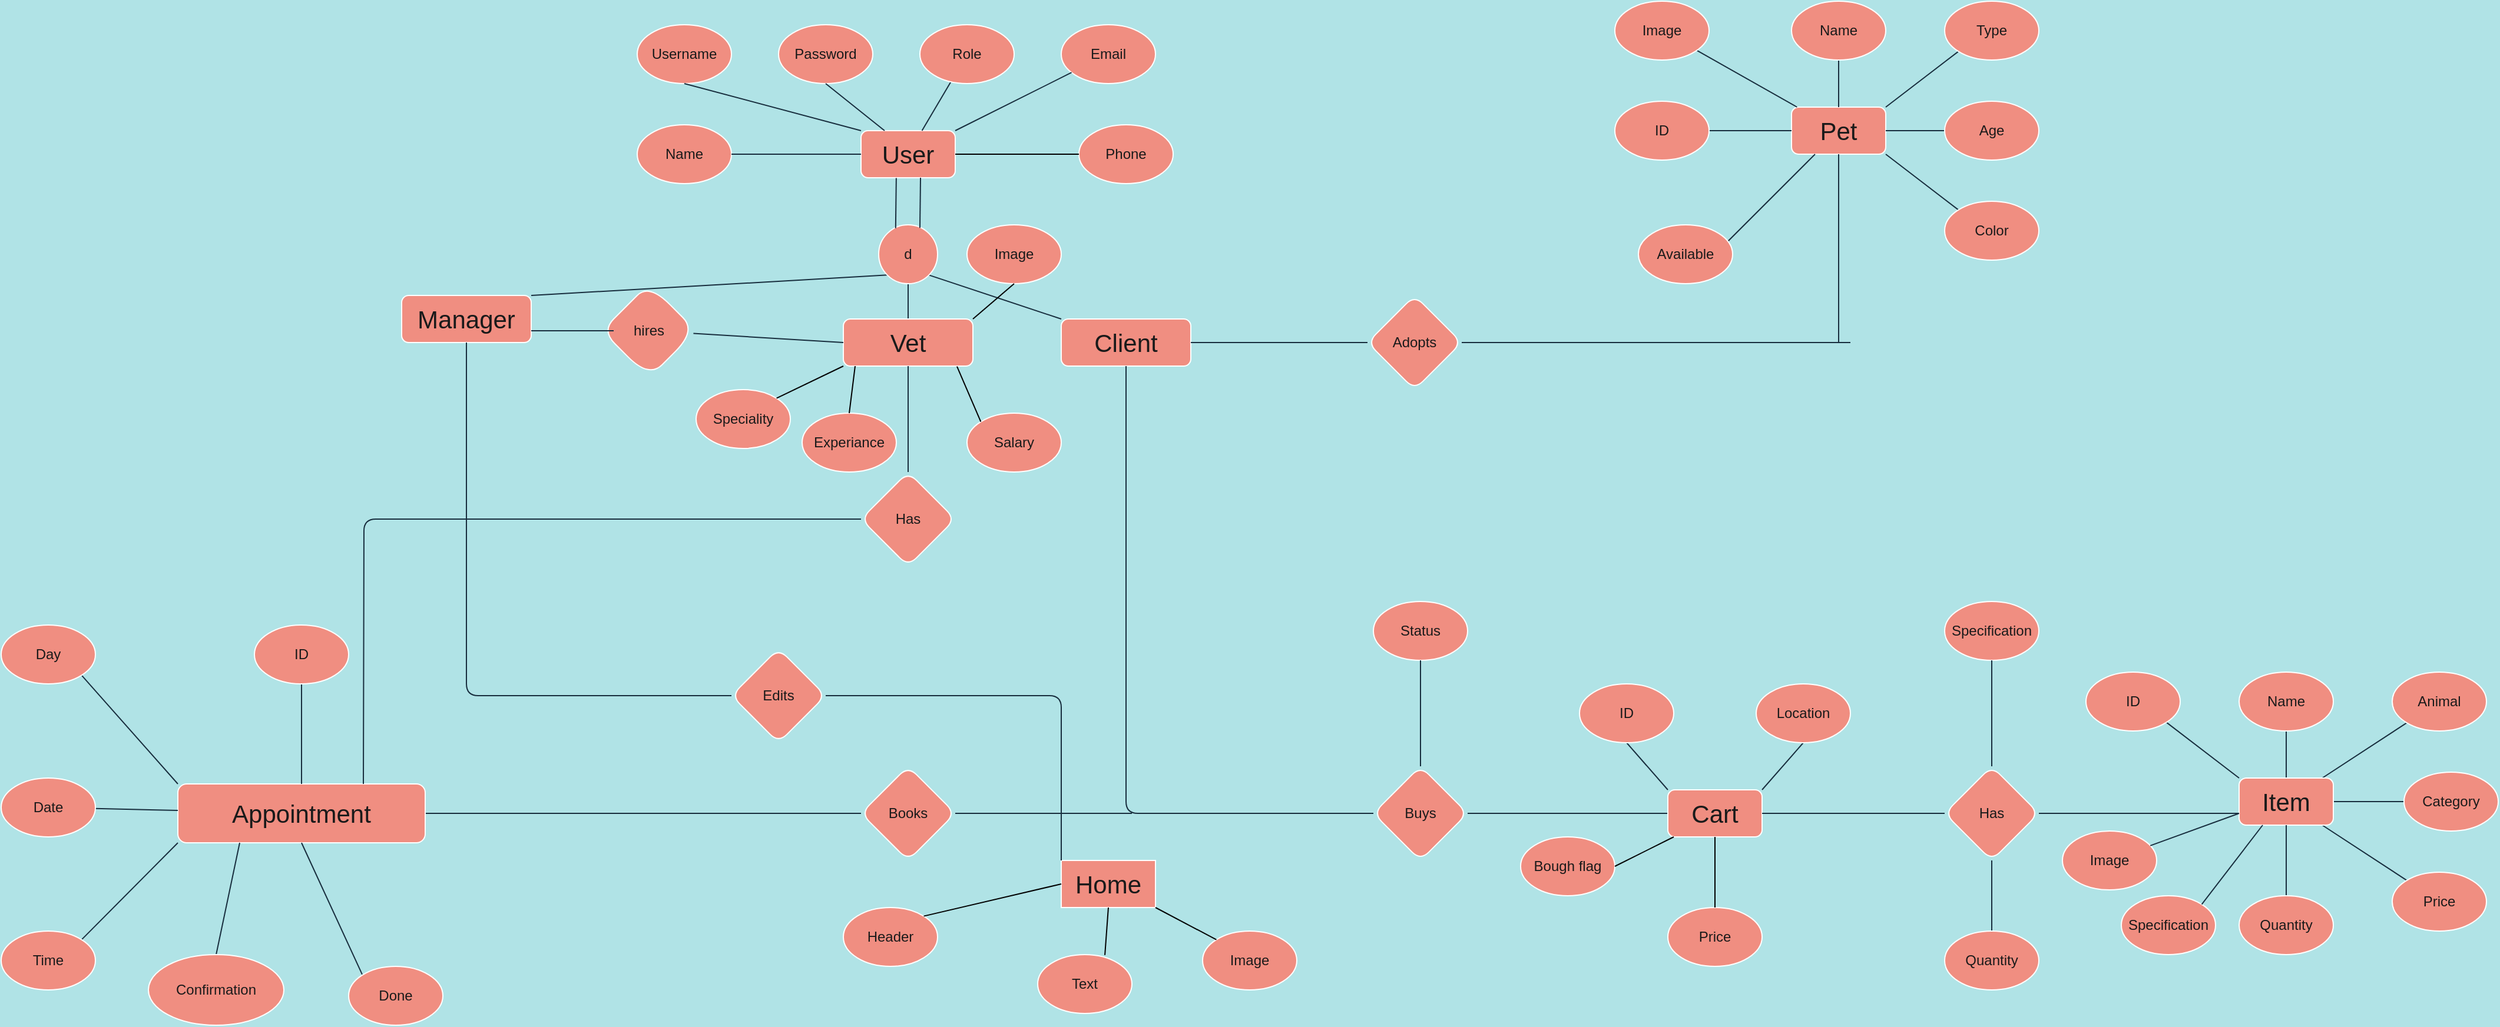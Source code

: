 <mxfile version="14.6.13" type="device"><diagram id="wmh-Bg8_kKdpnYWUayf2" name="Page-1"><mxGraphModel dx="3334" dy="2270" grid="1" gridSize="10" guides="1" tooltips="1" connect="1" arrows="1" fold="1" page="1" pageScale="1" pageWidth="1100" pageHeight="850" background="#B0E3E6" math="0" shadow="0"><root><mxCell id="0"/><mxCell id="1" parent="0"/><mxCell id="vV-f9RsJ6uDzx32eQtIq-1" value="&lt;font style=&quot;font-size: 21px&quot;&gt;User&lt;/font&gt;" style="whiteSpace=wrap;html=1;rounded=1;fillColor=#F08E81;strokeColor=#FFFFFF;fontColor=#1A1A1A;" parent="1" vertex="1"><mxGeometry x="260" y="-20" width="80" height="40" as="geometry"/></mxCell><mxCell id="vV-f9RsJ6uDzx32eQtIq-2" value="Username" style="ellipse;whiteSpace=wrap;html=1;rounded=1;fillColor=#F08E81;strokeColor=#FFFFFF;fontColor=#1A1A1A;" parent="1" vertex="1"><mxGeometry x="70" y="-110" width="80" height="50" as="geometry"/></mxCell><mxCell id="vV-f9RsJ6uDzx32eQtIq-5" value="Password" style="ellipse;whiteSpace=wrap;html=1;rounded=1;fillColor=#F08E81;strokeColor=#FFFFFF;fontColor=#1A1A1A;" parent="1" vertex="1"><mxGeometry x="190" y="-110" width="80" height="50" as="geometry"/></mxCell><mxCell id="vV-f9RsJ6uDzx32eQtIq-10" value="" style="endArrow=none;html=1;entryX=0.5;entryY=1;entryDx=0;entryDy=0;exitX=0.25;exitY=0;exitDx=0;exitDy=0;strokeColor=#182E3E;fontColor=#1A1A1A;labelBackgroundColor=#B0E3E6;" parent="1" source="vV-f9RsJ6uDzx32eQtIq-1" target="vV-f9RsJ6uDzx32eQtIq-5" edge="1"><mxGeometry width="50" height="50" relative="1" as="geometry"><mxPoint x="340" y="30" as="sourcePoint"/><mxPoint x="390" y="-20" as="targetPoint"/></mxGeometry></mxCell><mxCell id="vV-f9RsJ6uDzx32eQtIq-12" value="" style="edgeStyle=none;orthogonalLoop=1;jettySize=auto;html=1;endArrow=none;endFill=0;strokeColor=#182E3E;fontColor=#1A1A1A;labelBackgroundColor=#B0E3E6;" parent="1" source="vV-f9RsJ6uDzx32eQtIq-11" target="vV-f9RsJ6uDzx32eQtIq-1" edge="1"><mxGeometry relative="1" as="geometry"/></mxCell><mxCell id="vV-f9RsJ6uDzx32eQtIq-11" value="Role" style="ellipse;whiteSpace=wrap;html=1;rounded=1;fillColor=#F08E81;strokeColor=#FFFFFF;fontColor=#1A1A1A;" parent="1" vertex="1"><mxGeometry x="310" y="-110" width="80" height="50" as="geometry"/></mxCell><mxCell id="vV-f9RsJ6uDzx32eQtIq-13" value="Email" style="ellipse;whiteSpace=wrap;html=1;rounded=1;fillColor=#F08E81;strokeColor=#FFFFFF;fontColor=#1A1A1A;" parent="1" vertex="1"><mxGeometry x="430" y="-110" width="80" height="50" as="geometry"/></mxCell><mxCell id="vV-f9RsJ6uDzx32eQtIq-14" value="" style="endArrow=none;html=1;exitX=1;exitY=0;exitDx=0;exitDy=0;strokeColor=#182E3E;fontColor=#1A1A1A;labelBackgroundColor=#B0E3E6;" parent="1" source="vV-f9RsJ6uDzx32eQtIq-1" target="vV-f9RsJ6uDzx32eQtIq-13" edge="1"><mxGeometry width="50" height="50" relative="1" as="geometry"><mxPoint x="340" y="30" as="sourcePoint"/><mxPoint x="390" y="-20" as="targetPoint"/></mxGeometry></mxCell><mxCell id="vV-f9RsJ6uDzx32eQtIq-15" value="" style="endArrow=none;html=1;entryX=0.5;entryY=1;entryDx=0;entryDy=0;exitX=0;exitY=0;exitDx=0;exitDy=0;strokeColor=#182E3E;fontColor=#1A1A1A;labelBackgroundColor=#B0E3E6;" parent="1" source="vV-f9RsJ6uDzx32eQtIq-1" target="vV-f9RsJ6uDzx32eQtIq-2" edge="1"><mxGeometry width="50" height="50" relative="1" as="geometry"><mxPoint x="340" y="30" as="sourcePoint"/><mxPoint x="390" y="-20" as="targetPoint"/></mxGeometry></mxCell><mxCell id="vV-f9RsJ6uDzx32eQtIq-17" value="&lt;font style=&quot;font-size: 21px&quot;&gt;Pet&lt;/font&gt;" style="whiteSpace=wrap;html=1;rounded=1;fillColor=#F08E81;strokeColor=#FFFFFF;fontColor=#1A1A1A;" parent="1" vertex="1"><mxGeometry x="1050" y="-40" width="80" height="40" as="geometry"/></mxCell><mxCell id="vV-f9RsJ6uDzx32eQtIq-26" style="edgeStyle=none;orthogonalLoop=1;jettySize=auto;html=1;exitX=0;exitY=0.5;exitDx=0;exitDy=0;entryX=1;entryY=0.5;entryDx=0;entryDy=0;endArrow=none;endFill=0;strokeColor=#182E3E;fontColor=#1A1A1A;labelBackgroundColor=#B0E3E6;" parent="1" source="vV-f9RsJ6uDzx32eQtIq-19" target="vV-f9RsJ6uDzx32eQtIq-17" edge="1"><mxGeometry relative="1" as="geometry"/></mxCell><mxCell id="vV-f9RsJ6uDzx32eQtIq-19" value="Age" style="ellipse;whiteSpace=wrap;html=1;rounded=1;fillColor=#F08E81;strokeColor=#FFFFFF;fontColor=#1A1A1A;" parent="1" vertex="1"><mxGeometry x="1180" y="-45" width="80" height="50" as="geometry"/></mxCell><mxCell id="vV-f9RsJ6uDzx32eQtIq-31" value="" style="edgeStyle=none;orthogonalLoop=1;jettySize=auto;html=1;endArrow=none;endFill=0;strokeColor=#182E3E;fontColor=#1A1A1A;labelBackgroundColor=#B0E3E6;" parent="1" source="vV-f9RsJ6uDzx32eQtIq-20" target="vV-f9RsJ6uDzx32eQtIq-17" edge="1"><mxGeometry relative="1" as="geometry"/></mxCell><mxCell id="vV-f9RsJ6uDzx32eQtIq-20" value="ID" style="ellipse;whiteSpace=wrap;html=1;rounded=1;fillColor=#F08E81;strokeColor=#FFFFFF;fontColor=#1A1A1A;" parent="1" vertex="1"><mxGeometry x="900" y="-45" width="80" height="50" as="geometry"/></mxCell><mxCell id="vV-f9RsJ6uDzx32eQtIq-23" value="" style="edgeStyle=none;orthogonalLoop=1;jettySize=auto;html=1;endArrow=none;endFill=0;strokeColor=#182E3E;fontColor=#1A1A1A;labelBackgroundColor=#B0E3E6;" parent="1" source="vV-f9RsJ6uDzx32eQtIq-22" target="vV-f9RsJ6uDzx32eQtIq-17" edge="1"><mxGeometry relative="1" as="geometry"/></mxCell><mxCell id="vV-f9RsJ6uDzx32eQtIq-22" value="Name" style="ellipse;whiteSpace=wrap;html=1;rounded=1;fillColor=#F08E81;strokeColor=#FFFFFF;fontColor=#1A1A1A;" parent="1" vertex="1"><mxGeometry x="1050" y="-130" width="80" height="50" as="geometry"/></mxCell><mxCell id="vV-f9RsJ6uDzx32eQtIq-25" style="edgeStyle=none;orthogonalLoop=1;jettySize=auto;html=1;exitX=0;exitY=1;exitDx=0;exitDy=0;entryX=1;entryY=0;entryDx=0;entryDy=0;endArrow=none;endFill=0;strokeColor=#182E3E;fontColor=#1A1A1A;labelBackgroundColor=#B0E3E6;" parent="1" source="vV-f9RsJ6uDzx32eQtIq-24" target="vV-f9RsJ6uDzx32eQtIq-17" edge="1"><mxGeometry relative="1" as="geometry"/></mxCell><mxCell id="vV-f9RsJ6uDzx32eQtIq-24" value="Type" style="ellipse;whiteSpace=wrap;html=1;rounded=1;fillColor=#F08E81;strokeColor=#FFFFFF;fontColor=#1A1A1A;" parent="1" vertex="1"><mxGeometry x="1180" y="-130" width="80" height="50" as="geometry"/></mxCell><mxCell id="vV-f9RsJ6uDzx32eQtIq-28" style="edgeStyle=none;orthogonalLoop=1;jettySize=auto;html=1;exitX=0;exitY=0;exitDx=0;exitDy=0;entryX=1;entryY=1;entryDx=0;entryDy=0;endArrow=none;endFill=0;strokeColor=#182E3E;fontColor=#1A1A1A;labelBackgroundColor=#B0E3E6;" parent="1" source="vV-f9RsJ6uDzx32eQtIq-27" target="vV-f9RsJ6uDzx32eQtIq-17" edge="1"><mxGeometry relative="1" as="geometry"/></mxCell><mxCell id="vV-f9RsJ6uDzx32eQtIq-27" value="Color" style="ellipse;whiteSpace=wrap;html=1;rounded=1;fillColor=#F08E81;strokeColor=#FFFFFF;fontColor=#1A1A1A;" parent="1" vertex="1"><mxGeometry x="1180" y="40" width="80" height="50" as="geometry"/></mxCell><mxCell id="vV-f9RsJ6uDzx32eQtIq-30" value="" style="edgeStyle=none;orthogonalLoop=1;jettySize=auto;html=1;endArrow=none;endFill=0;strokeColor=#182E3E;fontColor=#1A1A1A;labelBackgroundColor=#B0E3E6;" parent="1" source="vV-f9RsJ6uDzx32eQtIq-29" target="vV-f9RsJ6uDzx32eQtIq-17" edge="1"><mxGeometry relative="1" as="geometry"/></mxCell><mxCell id="vV-f9RsJ6uDzx32eQtIq-29" value="Image" style="ellipse;whiteSpace=wrap;html=1;rounded=1;fillColor=#F08E81;strokeColor=#FFFFFF;fontColor=#1A1A1A;" parent="1" vertex="1"><mxGeometry x="900" y="-130" width="80" height="50" as="geometry"/></mxCell><mxCell id="vV-f9RsJ6uDzx32eQtIq-94" style="edgeStyle=none;orthogonalLoop=1;jettySize=auto;html=1;exitX=0.25;exitY=1;exitDx=0;exitDy=0;entryX=0.5;entryY=1;entryDx=0;entryDy=0;endArrow=none;endFill=0;strokeColor=#182E3E;fontColor=#1A1A1A;labelBackgroundColor=#B0E3E6;" parent="1" source="vV-f9RsJ6uDzx32eQtIq-17" target="vV-f9RsJ6uDzx32eQtIq-93" edge="1"><mxGeometry relative="1" as="geometry"><mxPoint x="960" y="140" as="sourcePoint"/></mxGeometry></mxCell><mxCell id="vV-f9RsJ6uDzx32eQtIq-47" value="" style="edgeStyle=none;orthogonalLoop=1;jettySize=auto;html=1;endArrow=none;endFill=0;strokeColor=#182E3E;fontColor=#1A1A1A;labelBackgroundColor=#B0E3E6;" parent="1" source="vV-f9RsJ6uDzx32eQtIq-40" target="vV-f9RsJ6uDzx32eQtIq-42" edge="1"><mxGeometry relative="1" as="geometry"/></mxCell><mxCell id="vV-f9RsJ6uDzx32eQtIq-48" value="" style="edgeStyle=none;orthogonalLoop=1;jettySize=auto;html=1;endArrow=none;endFill=0;strokeColor=#182E3E;fontColor=#1A1A1A;labelBackgroundColor=#B0E3E6;" parent="1" source="vV-f9RsJ6uDzx32eQtIq-40" target="vV-f9RsJ6uDzx32eQtIq-46" edge="1"><mxGeometry relative="1" as="geometry"/></mxCell><mxCell id="vV-f9RsJ6uDzx32eQtIq-49" style="edgeStyle=none;orthogonalLoop=1;jettySize=auto;html=1;exitX=1;exitY=0.5;exitDx=0;exitDy=0;entryX=0;entryY=0.5;entryDx=0;entryDy=0;endArrow=none;endFill=0;strokeColor=#182E3E;fontColor=#1A1A1A;labelBackgroundColor=#B0E3E6;" parent="1" source="vV-f9RsJ6uDzx32eQtIq-40" target="vV-f9RsJ6uDzx32eQtIq-43" edge="1"><mxGeometry relative="1" as="geometry"/></mxCell><mxCell id="vV-f9RsJ6uDzx32eQtIq-51" value="" style="edgeStyle=none;orthogonalLoop=1;jettySize=auto;html=1;endArrow=none;endFill=0;strokeColor=#182E3E;fontColor=#1A1A1A;labelBackgroundColor=#B0E3E6;" parent="1" source="vV-f9RsJ6uDzx32eQtIq-40" target="vV-f9RsJ6uDzx32eQtIq-44" edge="1"><mxGeometry relative="1" as="geometry"/></mxCell><mxCell id="vV-f9RsJ6uDzx32eQtIq-40" value="&lt;font style=&quot;font-size: 21px&quot;&gt;Item&lt;/font&gt;" style="whiteSpace=wrap;html=1;rounded=1;fillColor=#F08E81;strokeColor=#FFFFFF;fontColor=#1A1A1A;" parent="1" vertex="1"><mxGeometry x="1430" y="530" width="80" height="40" as="geometry"/></mxCell><mxCell id="vV-f9RsJ6uDzx32eQtIq-52" style="edgeStyle=none;orthogonalLoop=1;jettySize=auto;html=1;exitX=1;exitY=1;exitDx=0;exitDy=0;entryX=0;entryY=0;entryDx=0;entryDy=0;endArrow=none;endFill=0;strokeColor=#182E3E;fontColor=#1A1A1A;labelBackgroundColor=#B0E3E6;" parent="1" source="vV-f9RsJ6uDzx32eQtIq-41" target="vV-f9RsJ6uDzx32eQtIq-40" edge="1"><mxGeometry relative="1" as="geometry"/></mxCell><mxCell id="vV-f9RsJ6uDzx32eQtIq-41" value="ID" style="ellipse;whiteSpace=wrap;html=1;rounded=1;fillColor=#F08E81;strokeColor=#FFFFFF;fontColor=#1A1A1A;" parent="1" vertex="1"><mxGeometry x="1300" y="440" width="80" height="50" as="geometry"/></mxCell><mxCell id="vV-f9RsJ6uDzx32eQtIq-42" value="Name" style="ellipse;whiteSpace=wrap;html=1;rounded=1;fillColor=#F08E81;strokeColor=#FFFFFF;fontColor=#1A1A1A;" parent="1" vertex="1"><mxGeometry x="1430" y="440" width="80" height="50" as="geometry"/></mxCell><mxCell id="vV-f9RsJ6uDzx32eQtIq-43" value="Category" style="ellipse;whiteSpace=wrap;html=1;rounded=1;fillColor=#F08E81;strokeColor=#FFFFFF;fontColor=#1A1A1A;" parent="1" vertex="1"><mxGeometry x="1570" y="525" width="80" height="50" as="geometry"/></mxCell><mxCell id="vV-f9RsJ6uDzx32eQtIq-44" value="Animal" style="ellipse;whiteSpace=wrap;html=1;rounded=1;fillColor=#F08E81;strokeColor=#FFFFFF;fontColor=#1A1A1A;" parent="1" vertex="1"><mxGeometry x="1560" y="440" width="80" height="50" as="geometry"/></mxCell><mxCell id="vV-f9RsJ6uDzx32eQtIq-95" value="" style="edgeStyle=none;orthogonalLoop=1;jettySize=auto;html=1;endArrow=none;endFill=0;strokeColor=#182E3E;fontColor=#1A1A1A;labelBackgroundColor=#B0E3E6;" parent="1" source="vV-f9RsJ6uDzx32eQtIq-45" target="vV-f9RsJ6uDzx32eQtIq-40" edge="1"><mxGeometry relative="1" as="geometry"/></mxCell><mxCell id="vV-f9RsJ6uDzx32eQtIq-45" value="Quantity" style="ellipse;whiteSpace=wrap;html=1;rounded=1;fillColor=#F08E81;strokeColor=#FFFFFF;fontColor=#1A1A1A;" parent="1" vertex="1"><mxGeometry x="1430" y="630" width="80" height="50" as="geometry"/></mxCell><mxCell id="vV-f9RsJ6uDzx32eQtIq-46" value="Price" style="ellipse;whiteSpace=wrap;html=1;rounded=1;fillColor=#F08E81;strokeColor=#FFFFFF;fontColor=#1A1A1A;" parent="1" vertex="1"><mxGeometry x="1560" y="610" width="80" height="50" as="geometry"/></mxCell><mxCell id="vV-f9RsJ6uDzx32eQtIq-68" value="" style="edgeStyle=none;orthogonalLoop=1;jettySize=auto;html=1;endArrow=none;endFill=0;strokeColor=#182E3E;fontColor=#1A1A1A;labelBackgroundColor=#B0E3E6;" parent="1" source="vV-f9RsJ6uDzx32eQtIq-56" target="vV-f9RsJ6uDzx32eQtIq-67" edge="1"><mxGeometry relative="1" as="geometry"/></mxCell><mxCell id="vV-f9RsJ6uDzx32eQtIq-110" style="edgeStyle=none;orthogonalLoop=1;jettySize=auto;html=1;exitX=1;exitY=0;exitDx=0;exitDy=0;entryX=0.5;entryY=1;entryDx=0;entryDy=0;endArrow=none;endFill=0;strokeColor=#182E3E;fontColor=#1A1A1A;labelBackgroundColor=#B0E3E6;" parent="1" source="vV-f9RsJ6uDzx32eQtIq-56" target="vV-f9RsJ6uDzx32eQtIq-87" edge="1"><mxGeometry relative="1" as="geometry"/></mxCell><mxCell id="vV-f9RsJ6uDzx32eQtIq-111" style="edgeStyle=none;orthogonalLoop=1;jettySize=auto;html=1;exitX=0;exitY=0;exitDx=0;exitDy=0;entryX=0.5;entryY=1;entryDx=0;entryDy=0;endArrow=none;endFill=0;strokeColor=#182E3E;fontColor=#1A1A1A;labelBackgroundColor=#B0E3E6;" parent="1" source="vV-f9RsJ6uDzx32eQtIq-56" target="vV-f9RsJ6uDzx32eQtIq-82" edge="1"><mxGeometry relative="1" as="geometry"/></mxCell><mxCell id="vV-f9RsJ6uDzx32eQtIq-56" value="&lt;font style=&quot;font-size: 21px&quot;&gt;Cart&lt;/font&gt;" style="whiteSpace=wrap;html=1;rounded=1;fillColor=#F08E81;strokeColor=#FFFFFF;fontColor=#1A1A1A;" parent="1" vertex="1"><mxGeometry x="945" y="540" width="80" height="40" as="geometry"/></mxCell><mxCell id="vV-f9RsJ6uDzx32eQtIq-63" style="edgeStyle=none;orthogonalLoop=1;jettySize=auto;html=1;exitX=1;exitY=1;exitDx=0;exitDy=0;entryX=0;entryY=0;entryDx=0;entryDy=0;endArrow=none;endFill=0;strokeColor=#182E3E;fontColor=#1A1A1A;labelBackgroundColor=#B0E3E6;" parent="1" source="vV-f9RsJ6uDzx32eQtIq-57" target="vV-f9RsJ6uDzx32eQtIq-62" edge="1"><mxGeometry relative="1" as="geometry"/></mxCell><mxCell id="vV-f9RsJ6uDzx32eQtIq-64" style="edgeStyle=none;orthogonalLoop=1;jettySize=auto;html=1;exitX=0.5;exitY=1;exitDx=0;exitDy=0;entryX=0.5;entryY=0;entryDx=0;entryDy=0;endArrow=none;endFill=0;strokeColor=#182E3E;fontColor=#1A1A1A;labelBackgroundColor=#B0E3E6;" parent="1" source="vV-f9RsJ6uDzx32eQtIq-57" target="vV-f9RsJ6uDzx32eQtIq-61" edge="1"><mxGeometry relative="1" as="geometry"/></mxCell><mxCell id="vV-f9RsJ6uDzx32eQtIq-65" style="edgeStyle=none;orthogonalLoop=1;jettySize=auto;html=1;exitX=0;exitY=1;exitDx=0;exitDy=0;entryX=1;entryY=0;entryDx=0;entryDy=0;endArrow=none;endFill=0;strokeColor=#182E3E;fontColor=#1A1A1A;labelBackgroundColor=#B0E3E6;" parent="1" source="vV-f9RsJ6uDzx32eQtIq-57" target="vV-f9RsJ6uDzx32eQtIq-60" edge="1"><mxGeometry relative="1" as="geometry"/></mxCell><mxCell id="vV-f9RsJ6uDzx32eQtIq-57" value="d" style="ellipse;whiteSpace=wrap;html=1;aspect=fixed;rounded=1;fillColor=#F08E81;strokeColor=#FFFFFF;fontColor=#1A1A1A;" parent="1" vertex="1"><mxGeometry x="275" y="60" width="50" height="50" as="geometry"/></mxCell><mxCell id="vV-f9RsJ6uDzx32eQtIq-58" value="" style="endArrow=none;html=1;entryX=0.374;entryY=1.005;entryDx=0;entryDy=0;entryPerimeter=0;exitX=0.288;exitY=0.057;exitDx=0;exitDy=0;exitPerimeter=0;strokeColor=#182E3E;fontColor=#1A1A1A;labelBackgroundColor=#B0E3E6;" parent="1" source="vV-f9RsJ6uDzx32eQtIq-57" edge="1"><mxGeometry width="50" height="50" relative="1" as="geometry"><mxPoint x="190" y="110" as="sourcePoint"/><mxPoint x="289.92" y="20.2" as="targetPoint"/></mxGeometry></mxCell><mxCell id="vV-f9RsJ6uDzx32eQtIq-59" value="" style="endArrow=none;html=1;entryX=0.374;entryY=1.005;entryDx=0;entryDy=0;entryPerimeter=0;exitX=0.288;exitY=0.057;exitDx=0;exitDy=0;exitPerimeter=0;strokeColor=#182E3E;fontColor=#1A1A1A;labelBackgroundColor=#B0E3E6;" parent="1" edge="1"><mxGeometry width="50" height="50" relative="1" as="geometry"><mxPoint x="310" y="62.65" as="sourcePoint"/><mxPoint x="310.52" y="20" as="targetPoint"/></mxGeometry></mxCell><mxCell id="vV-f9RsJ6uDzx32eQtIq-60" value="&lt;font style=&quot;font-size: 21px&quot;&gt;Manager&lt;/font&gt;" style="whiteSpace=wrap;html=1;rounded=1;fillColor=#F08E81;strokeColor=#FFFFFF;fontColor=#1A1A1A;" parent="1" vertex="1"><mxGeometry x="-130" y="120" width="110" height="40" as="geometry"/></mxCell><mxCell id="vV-f9RsJ6uDzx32eQtIq-61" value="&lt;font style=&quot;font-size: 21px&quot;&gt;Vet&lt;/font&gt;" style="whiteSpace=wrap;html=1;rounded=1;fillColor=#F08E81;strokeColor=#FFFFFF;fontColor=#1A1A1A;" parent="1" vertex="1"><mxGeometry x="245" y="140" width="110" height="40" as="geometry"/></mxCell><mxCell id="vV-f9RsJ6uDzx32eQtIq-62" value="&lt;font style=&quot;font-size: 21px&quot;&gt;Client&lt;/font&gt;" style="whiteSpace=wrap;html=1;rounded=1;fillColor=#F08E81;strokeColor=#FFFFFF;fontColor=#1A1A1A;" parent="1" vertex="1"><mxGeometry x="430" y="140" width="110" height="40" as="geometry"/></mxCell><mxCell id="vV-f9RsJ6uDzx32eQtIq-66" value="" style="endArrow=none;html=1;exitX=0;exitY=0.5;exitDx=0;exitDy=0;entryX=0.5;entryY=1;entryDx=0;entryDy=0;strokeColor=#182E3E;fontColor=#1A1A1A;labelBackgroundColor=#B0E3E6;" parent="1" source="vV-f9RsJ6uDzx32eQtIq-67" target="vV-f9RsJ6uDzx32eQtIq-62" edge="1"><mxGeometry width="50" height="50" relative="1" as="geometry"><mxPoint x="640" y="520" as="sourcePoint"/><mxPoint x="490" y="410" as="targetPoint"/><Array as="points"><mxPoint x="485" y="560"/></Array></mxGeometry></mxCell><mxCell id="vV-f9RsJ6uDzx32eQtIq-67" value="Buys" style="rhombus;whiteSpace=wrap;html=1;rounded=1;fillColor=#F08E81;strokeColor=#FFFFFF;fontColor=#1A1A1A;" parent="1" vertex="1"><mxGeometry x="695" y="520" width="80" height="80" as="geometry"/></mxCell><mxCell id="vV-f9RsJ6uDzx32eQtIq-74" style="edgeStyle=none;orthogonalLoop=1;jettySize=auto;html=1;exitX=0;exitY=0.5;exitDx=0;exitDy=0;entryX=1;entryY=0.5;entryDx=0;entryDy=0;endArrow=none;endFill=0;strokeColor=#182E3E;fontColor=#1A1A1A;labelBackgroundColor=#B0E3E6;" parent="1" source="vV-f9RsJ6uDzx32eQtIq-73" target="vV-f9RsJ6uDzx32eQtIq-56" edge="1"><mxGeometry relative="1" as="geometry"/></mxCell><mxCell id="vV-f9RsJ6uDzx32eQtIq-143" style="edgeStyle=none;orthogonalLoop=1;jettySize=auto;html=1;exitX=1;exitY=0.5;exitDx=0;exitDy=0;entryX=0;entryY=0.75;entryDx=0;entryDy=0;endArrow=none;endFill=0;strokeColor=#182E3E;fontColor=#1A1A1A;labelBackgroundColor=#B0E3E6;" parent="1" source="vV-f9RsJ6uDzx32eQtIq-73" target="vV-f9RsJ6uDzx32eQtIq-40" edge="1"><mxGeometry relative="1" as="geometry"/></mxCell><mxCell id="vV-f9RsJ6uDzx32eQtIq-73" value="Has" style="rhombus;whiteSpace=wrap;html=1;rounded=1;fillColor=#F08E81;strokeColor=#FFFFFF;fontColor=#1A1A1A;" parent="1" vertex="1"><mxGeometry x="1180" y="520" width="80" height="80" as="geometry"/></mxCell><mxCell id="vV-f9RsJ6uDzx32eQtIq-146" value="" style="edgeStyle=none;orthogonalLoop=1;jettySize=auto;html=1;endArrow=none;endFill=0;strokeColor=#182E3E;fontColor=#1A1A1A;labelBackgroundColor=#B0E3E6;" parent="1" source="vV-f9RsJ6uDzx32eQtIq-80" target="vV-f9RsJ6uDzx32eQtIq-73" edge="1"><mxGeometry relative="1" as="geometry"/></mxCell><mxCell id="vV-f9RsJ6uDzx32eQtIq-80" value="Quantity" style="ellipse;whiteSpace=wrap;html=1;rounded=1;fillColor=#F08E81;strokeColor=#FFFFFF;fontColor=#1A1A1A;" parent="1" vertex="1"><mxGeometry x="1180" y="660" width="80" height="50" as="geometry"/></mxCell><mxCell id="vV-f9RsJ6uDzx32eQtIq-82" value="ID" style="ellipse;whiteSpace=wrap;html=1;rounded=1;fillColor=#F08E81;strokeColor=#FFFFFF;fontColor=#1A1A1A;" parent="1" vertex="1"><mxGeometry x="870" y="450" width="80" height="50" as="geometry"/></mxCell><mxCell id="vV-f9RsJ6uDzx32eQtIq-87" value="Location" style="ellipse;whiteSpace=wrap;html=1;rounded=1;fillColor=#F08E81;strokeColor=#FFFFFF;fontColor=#1A1A1A;" parent="1" vertex="1"><mxGeometry x="1020" y="450" width="80" height="50" as="geometry"/></mxCell><mxCell id="vV-f9RsJ6uDzx32eQtIq-90" value="" style="edgeStyle=none;orthogonalLoop=1;jettySize=auto;html=1;endArrow=none;endFill=0;strokeColor=#182E3E;fontColor=#1A1A1A;labelBackgroundColor=#B0E3E6;" parent="1" source="vV-f9RsJ6uDzx32eQtIq-89" target="vV-f9RsJ6uDzx32eQtIq-62" edge="1"><mxGeometry relative="1" as="geometry"/></mxCell><mxCell id="vV-f9RsJ6uDzx32eQtIq-92" style="edgeStyle=none;orthogonalLoop=1;jettySize=auto;html=1;exitX=1;exitY=0.5;exitDx=0;exitDy=0;endArrow=none;endFill=0;strokeColor=#182E3E;fontColor=#1A1A1A;labelBackgroundColor=#B0E3E6;" parent="1" source="vV-f9RsJ6uDzx32eQtIq-89" edge="1"><mxGeometry relative="1" as="geometry"><mxPoint x="1100" y="160" as="targetPoint"/></mxGeometry></mxCell><mxCell id="vV-f9RsJ6uDzx32eQtIq-89" value="Adopts" style="rhombus;whiteSpace=wrap;html=1;rounded=1;fillColor=#F08E81;strokeColor=#FFFFFF;fontColor=#1A1A1A;" parent="1" vertex="1"><mxGeometry x="690" y="120" width="80" height="80" as="geometry"/></mxCell><mxCell id="vV-f9RsJ6uDzx32eQtIq-93" value="Available" style="ellipse;whiteSpace=wrap;html=1;rounded=1;fillColor=#F08E81;strokeColor=#FFFFFF;fontColor=#1A1A1A;" parent="1" vertex="1"><mxGeometry x="920" y="60" width="80" height="50" as="geometry"/></mxCell><mxCell id="vV-f9RsJ6uDzx32eQtIq-115" style="edgeStyle=none;orthogonalLoop=1;jettySize=auto;html=1;exitX=1;exitY=0.5;exitDx=0;exitDy=0;endArrow=none;endFill=0;strokeColor=#182E3E;fontColor=#1A1A1A;labelBackgroundColor=#B0E3E6;" parent="1" source="vV-f9RsJ6uDzx32eQtIq-114" edge="1"><mxGeometry relative="1" as="geometry"><mxPoint x="490" y="560" as="targetPoint"/></mxGeometry></mxCell><mxCell id="vV-f9RsJ6uDzx32eQtIq-114" value="Books" style="rhombus;whiteSpace=wrap;html=1;rounded=1;fillColor=#F08E81;strokeColor=#FFFFFF;fontColor=#1A1A1A;" parent="1" vertex="1"><mxGeometry x="260" y="520" width="80" height="80" as="geometry"/></mxCell><mxCell id="vV-f9RsJ6uDzx32eQtIq-118" value="" style="edgeStyle=none;orthogonalLoop=1;jettySize=auto;html=1;endArrow=none;endFill=0;strokeColor=#182E3E;fontColor=#1A1A1A;labelBackgroundColor=#B0E3E6;" parent="1" source="vV-f9RsJ6uDzx32eQtIq-117" target="vV-f9RsJ6uDzx32eQtIq-114" edge="1"><mxGeometry relative="1" as="geometry"/></mxCell><mxCell id="vV-f9RsJ6uDzx32eQtIq-117" value="&lt;span style=&quot;font-size: 21px&quot;&gt;Appointment&lt;/span&gt;" style="whiteSpace=wrap;html=1;rounded=1;fillColor=#F08E81;strokeColor=#FFFFFF;fontColor=#1A1A1A;" parent="1" vertex="1"><mxGeometry x="-320" y="535" width="210" height="50" as="geometry"/></mxCell><mxCell id="vV-f9RsJ6uDzx32eQtIq-133" value="" style="edgeStyle=none;orthogonalLoop=1;jettySize=auto;html=1;endArrow=none;endFill=0;strokeColor=#182E3E;fontColor=#1A1A1A;labelBackgroundColor=#B0E3E6;" parent="1" source="vV-f9RsJ6uDzx32eQtIq-119" target="vV-f9RsJ6uDzx32eQtIq-117" edge="1"><mxGeometry relative="1" as="geometry"/></mxCell><mxCell id="vV-f9RsJ6uDzx32eQtIq-119" value="ID" style="ellipse;whiteSpace=wrap;html=1;rounded=1;fillColor=#F08E81;strokeColor=#FFFFFF;fontColor=#1A1A1A;" parent="1" vertex="1"><mxGeometry x="-255" y="400" width="80" height="50" as="geometry"/></mxCell><mxCell id="vV-f9RsJ6uDzx32eQtIq-135" style="edgeStyle=none;orthogonalLoop=1;jettySize=auto;html=1;exitX=1;exitY=1;exitDx=0;exitDy=0;entryX=0;entryY=0;entryDx=0;entryDy=0;endArrow=none;endFill=0;strokeColor=#182E3E;fontColor=#1A1A1A;labelBackgroundColor=#B0E3E6;" parent="1" source="vV-f9RsJ6uDzx32eQtIq-121" target="vV-f9RsJ6uDzx32eQtIq-117" edge="1"><mxGeometry relative="1" as="geometry"/></mxCell><mxCell id="vV-f9RsJ6uDzx32eQtIq-121" value="Day" style="ellipse;whiteSpace=wrap;html=1;rounded=1;fillColor=#F08E81;strokeColor=#FFFFFF;fontColor=#1A1A1A;" parent="1" vertex="1"><mxGeometry x="-470" y="400" width="80" height="50" as="geometry"/></mxCell><mxCell id="vV-f9RsJ6uDzx32eQtIq-134" value="" style="edgeStyle=none;orthogonalLoop=1;jettySize=auto;html=1;endArrow=none;endFill=0;strokeColor=#182E3E;fontColor=#1A1A1A;labelBackgroundColor=#B0E3E6;" parent="1" source="vV-f9RsJ6uDzx32eQtIq-123" target="vV-f9RsJ6uDzx32eQtIq-117" edge="1"><mxGeometry relative="1" as="geometry"/></mxCell><mxCell id="vV-f9RsJ6uDzx32eQtIq-123" value="Date" style="ellipse;whiteSpace=wrap;html=1;rounded=1;fillColor=#F08E81;strokeColor=#FFFFFF;fontColor=#1A1A1A;" parent="1" vertex="1"><mxGeometry x="-470" y="530" width="80" height="50" as="geometry"/></mxCell><mxCell id="vV-f9RsJ6uDzx32eQtIq-136" style="edgeStyle=none;orthogonalLoop=1;jettySize=auto;html=1;exitX=1;exitY=0;exitDx=0;exitDy=0;entryX=0;entryY=1;entryDx=0;entryDy=0;endArrow=none;endFill=0;strokeColor=#182E3E;fontColor=#1A1A1A;labelBackgroundColor=#B0E3E6;" parent="1" source="vV-f9RsJ6uDzx32eQtIq-125" target="vV-f9RsJ6uDzx32eQtIq-117" edge="1"><mxGeometry relative="1" as="geometry"/></mxCell><mxCell id="vV-f9RsJ6uDzx32eQtIq-125" value="Time" style="ellipse;whiteSpace=wrap;html=1;rounded=1;fillColor=#F08E81;strokeColor=#FFFFFF;fontColor=#1A1A1A;" parent="1" vertex="1"><mxGeometry x="-470" y="660" width="80" height="50" as="geometry"/></mxCell><mxCell id="vV-f9RsJ6uDzx32eQtIq-137" style="edgeStyle=none;orthogonalLoop=1;jettySize=auto;html=1;exitX=0.5;exitY=0;exitDx=0;exitDy=0;entryX=0.25;entryY=1;entryDx=0;entryDy=0;endArrow=none;endFill=0;strokeColor=#182E3E;fontColor=#1A1A1A;labelBackgroundColor=#B0E3E6;" parent="1" source="vV-f9RsJ6uDzx32eQtIq-128" target="vV-f9RsJ6uDzx32eQtIq-117" edge="1"><mxGeometry relative="1" as="geometry"/></mxCell><mxCell id="vV-f9RsJ6uDzx32eQtIq-128" value="Confirmation" style="ellipse;whiteSpace=wrap;html=1;rounded=1;fillColor=#F08E81;strokeColor=#FFFFFF;fontColor=#1A1A1A;" parent="1" vertex="1"><mxGeometry x="-345" y="680" width="115" height="60" as="geometry"/></mxCell><mxCell id="vV-f9RsJ6uDzx32eQtIq-138" style="edgeStyle=none;orthogonalLoop=1;jettySize=auto;html=1;exitX=0;exitY=0;exitDx=0;exitDy=0;entryX=0.5;entryY=1;entryDx=0;entryDy=0;endArrow=none;endFill=0;strokeColor=#182E3E;fontColor=#1A1A1A;labelBackgroundColor=#B0E3E6;" parent="1" source="vV-f9RsJ6uDzx32eQtIq-132" target="vV-f9RsJ6uDzx32eQtIq-117" edge="1"><mxGeometry relative="1" as="geometry"/></mxCell><mxCell id="vV-f9RsJ6uDzx32eQtIq-132" value="Done" style="ellipse;whiteSpace=wrap;html=1;rounded=1;fillColor=#F08E81;strokeColor=#FFFFFF;fontColor=#1A1A1A;" parent="1" vertex="1"><mxGeometry x="-175" y="690" width="80" height="50" as="geometry"/></mxCell><mxCell id="vV-f9RsJ6uDzx32eQtIq-140" style="edgeStyle=none;orthogonalLoop=1;jettySize=auto;html=1;exitX=0.5;exitY=0;exitDx=0;exitDy=0;entryX=0.5;entryY=1;entryDx=0;entryDy=0;endArrow=none;endFill=0;strokeColor=#182E3E;fontColor=#1A1A1A;labelBackgroundColor=#B0E3E6;" parent="1" source="vV-f9RsJ6uDzx32eQtIq-139" target="vV-f9RsJ6uDzx32eQtIq-61" edge="1"><mxGeometry relative="1" as="geometry"/></mxCell><mxCell id="vV-f9RsJ6uDzx32eQtIq-142" style="edgeStyle=none;orthogonalLoop=1;jettySize=auto;html=1;exitX=0;exitY=0.5;exitDx=0;exitDy=0;endArrow=none;endFill=0;entryX=0.75;entryY=0;entryDx=0;entryDy=0;strokeColor=#182E3E;fontColor=#1A1A1A;labelBackgroundColor=#B0E3E6;" parent="1" source="vV-f9RsJ6uDzx32eQtIq-139" target="vV-f9RsJ6uDzx32eQtIq-117" edge="1"><mxGeometry relative="1" as="geometry"><mxPoint x="-120" y="310" as="targetPoint"/><Array as="points"><mxPoint x="-162" y="310"/></Array></mxGeometry></mxCell><mxCell id="vV-f9RsJ6uDzx32eQtIq-139" value="Has" style="rhombus;whiteSpace=wrap;html=1;rounded=1;fillColor=#F08E81;strokeColor=#FFFFFF;fontColor=#1A1A1A;" parent="1" vertex="1"><mxGeometry x="260" y="270" width="80" height="80" as="geometry"/></mxCell><mxCell id="UjbRH2_B2tnWhy1ZbV6z-1" value="Price" style="ellipse;whiteSpace=wrap;html=1;rounded=1;fillColor=#F08E81;strokeColor=#FFFFFF;fontColor=#1A1A1A;" parent="1" vertex="1"><mxGeometry x="945" y="640" width="80" height="50" as="geometry"/></mxCell><mxCell id="UjbRH2_B2tnWhy1ZbV6z-4" value="" style="endArrow=none;html=1;exitX=0.5;exitY=0;exitDx=0;exitDy=0;entryX=0.5;entryY=1;entryDx=0;entryDy=0;" parent="1" source="UjbRH2_B2tnWhy1ZbV6z-1" target="vV-f9RsJ6uDzx32eQtIq-56" edge="1"><mxGeometry width="50" height="50" relative="1" as="geometry"><mxPoint x="1000" y="460" as="sourcePoint"/><mxPoint x="1050" y="410" as="targetPoint"/></mxGeometry></mxCell><mxCell id="Ef-6ovR3tDgFoJtqgAl0-1" value="Phone" style="ellipse;whiteSpace=wrap;html=1;rounded=1;fillColor=#F08E81;strokeColor=#FFFFFF;fontColor=#1A1A1A;" parent="1" vertex="1"><mxGeometry x="445" y="-25" width="80" height="50" as="geometry"/></mxCell><mxCell id="Ef-6ovR3tDgFoJtqgAl0-4" value="" style="endArrow=none;html=1;entryX=0;entryY=0.5;entryDx=0;entryDy=0;exitX=1;exitY=0.5;exitDx=0;exitDy=0;" parent="1" source="vV-f9RsJ6uDzx32eQtIq-1" target="Ef-6ovR3tDgFoJtqgAl0-1" edge="1"><mxGeometry width="50" height="50" relative="1" as="geometry"><mxPoint x="650" y="390" as="sourcePoint"/><mxPoint x="700" y="340" as="targetPoint"/></mxGeometry></mxCell><mxCell id="gZSZFRHF_0_Sr3BLuoZ3-1" value="Name" style="ellipse;whiteSpace=wrap;html=1;rounded=1;fillColor=#F08E81;strokeColor=#FFFFFF;fontColor=#1A1A1A;" vertex="1" parent="1"><mxGeometry x="70" y="-25" width="80" height="50" as="geometry"/></mxCell><mxCell id="gZSZFRHF_0_Sr3BLuoZ3-3" value="" style="endArrow=none;html=1;entryX=0.5;entryY=1;entryDx=0;entryDy=0;exitX=0;exitY=0.5;exitDx=0;exitDy=0;strokeColor=#182E3E;fontColor=#1A1A1A;labelBackgroundColor=#B0E3E6;" edge="1" parent="1" source="vV-f9RsJ6uDzx32eQtIq-1"><mxGeometry width="50" height="50" relative="1" as="geometry"><mxPoint x="300.0" y="40" as="sourcePoint"/><mxPoint x="150.0" as="targetPoint"/></mxGeometry></mxCell><mxCell id="gZSZFRHF_0_Sr3BLuoZ3-4" value="Speciality" style="ellipse;whiteSpace=wrap;html=1;rounded=1;fillColor=#F08E81;strokeColor=#FFFFFF;fontColor=#1A1A1A;" vertex="1" parent="1"><mxGeometry x="120" y="200" width="80" height="50" as="geometry"/></mxCell><mxCell id="gZSZFRHF_0_Sr3BLuoZ3-5" value="" style="endArrow=none;html=1;exitX=1;exitY=0;exitDx=0;exitDy=0;entryX=0;entryY=1;entryDx=0;entryDy=0;" edge="1" parent="1" source="gZSZFRHF_0_Sr3BLuoZ3-4" target="vV-f9RsJ6uDzx32eQtIq-61"><mxGeometry width="50" height="50" relative="1" as="geometry"><mxPoint x="350" y="130" as="sourcePoint"/><mxPoint x="400" y="80" as="targetPoint"/></mxGeometry></mxCell><mxCell id="gZSZFRHF_0_Sr3BLuoZ3-6" value="Experiance" style="ellipse;whiteSpace=wrap;html=1;rounded=1;fillColor=#F08E81;strokeColor=#FFFFFF;fontColor=#1A1A1A;" vertex="1" parent="1"><mxGeometry x="210" y="220" width="80" height="50" as="geometry"/></mxCell><mxCell id="gZSZFRHF_0_Sr3BLuoZ3-7" value="" style="endArrow=none;html=1;exitX=0.5;exitY=0;exitDx=0;exitDy=0;entryX=0.091;entryY=1;entryDx=0;entryDy=0;entryPerimeter=0;" edge="1" parent="1" source="gZSZFRHF_0_Sr3BLuoZ3-6" target="vV-f9RsJ6uDzx32eQtIq-61"><mxGeometry width="50" height="50" relative="1" as="geometry"><mxPoint x="198.284" y="217.322" as="sourcePoint"/><mxPoint x="255" y="190" as="targetPoint"/></mxGeometry></mxCell><mxCell id="gZSZFRHF_0_Sr3BLuoZ3-8" value="Salary" style="ellipse;whiteSpace=wrap;html=1;rounded=1;fillColor=#F08E81;strokeColor=#FFFFFF;fontColor=#1A1A1A;" vertex="1" parent="1"><mxGeometry x="350" y="220" width="80" height="50" as="geometry"/></mxCell><mxCell id="gZSZFRHF_0_Sr3BLuoZ3-9" value="" style="endArrow=none;html=1;exitX=0;exitY=0;exitDx=0;exitDy=0;entryX=0.877;entryY=1.008;entryDx=0;entryDy=0;entryPerimeter=0;" edge="1" parent="1" source="gZSZFRHF_0_Sr3BLuoZ3-8" target="vV-f9RsJ6uDzx32eQtIq-61"><mxGeometry width="50" height="50" relative="1" as="geometry"><mxPoint x="260" y="230" as="sourcePoint"/><mxPoint x="265.01" y="190" as="targetPoint"/></mxGeometry></mxCell><mxCell id="gZSZFRHF_0_Sr3BLuoZ3-10" value="Image" style="ellipse;whiteSpace=wrap;html=1;rounded=1;fillColor=#F08E81;strokeColor=#FFFFFF;fontColor=#1A1A1A;" vertex="1" parent="1"><mxGeometry x="350" y="60" width="80" height="50" as="geometry"/></mxCell><mxCell id="gZSZFRHF_0_Sr3BLuoZ3-12" value="" style="endArrow=none;html=1;exitX=1;exitY=0;exitDx=0;exitDy=0;entryX=0.5;entryY=1;entryDx=0;entryDy=0;" edge="1" parent="1" source="vV-f9RsJ6uDzx32eQtIq-61" target="gZSZFRHF_0_Sr3BLuoZ3-10"><mxGeometry width="50" height="50" relative="1" as="geometry"><mxPoint x="371.716" y="237.322" as="sourcePoint"/><mxPoint x="351.47" y="190.32" as="targetPoint"/></mxGeometry></mxCell><mxCell id="gZSZFRHF_0_Sr3BLuoZ3-13" value="Bough flag" style="ellipse;whiteSpace=wrap;html=1;rounded=1;fillColor=#F08E81;strokeColor=#FFFFFF;fontColor=#1A1A1A;" vertex="1" parent="1"><mxGeometry x="820" y="580" width="80" height="50" as="geometry"/></mxCell><mxCell id="gZSZFRHF_0_Sr3BLuoZ3-14" value="" style="endArrow=none;html=1;exitX=1;exitY=0.5;exitDx=0;exitDy=0;" edge="1" parent="1" source="gZSZFRHF_0_Sr3BLuoZ3-13"><mxGeometry width="50" height="50" relative="1" as="geometry"><mxPoint x="995" y="650" as="sourcePoint"/><mxPoint x="950" y="580" as="targetPoint"/></mxGeometry></mxCell><mxCell id="gZSZFRHF_0_Sr3BLuoZ3-15" value="&lt;font style=&quot;font-size: 21px&quot;&gt;Home&lt;/font&gt;" style="whiteSpace=wrap;html=1;rounded=1;fillColor=#F08E81;strokeColor=#FFFFFF;fontColor=#1A1A1A;arcSize=0;" vertex="1" parent="1"><mxGeometry x="430" y="600" width="80" height="40" as="geometry"/></mxCell><mxCell id="gZSZFRHF_0_Sr3BLuoZ3-16" value="Header" style="ellipse;whiteSpace=wrap;html=1;rounded=1;fillColor=#F08E81;strokeColor=#FFFFFF;fontColor=#1A1A1A;" vertex="1" parent="1"><mxGeometry x="245" y="640" width="80" height="50" as="geometry"/></mxCell><mxCell id="gZSZFRHF_0_Sr3BLuoZ3-18" value="" style="endArrow=none;html=1;exitX=1;exitY=0;exitDx=0;exitDy=0;entryX=0;entryY=0.5;entryDx=0;entryDy=0;" edge="1" parent="1" source="gZSZFRHF_0_Sr3BLuoZ3-16" target="gZSZFRHF_0_Sr3BLuoZ3-15"><mxGeometry width="50" height="50" relative="1" as="geometry"><mxPoint x="995" y="650" as="sourcePoint"/><mxPoint x="440" y="630" as="targetPoint"/></mxGeometry></mxCell><mxCell id="gZSZFRHF_0_Sr3BLuoZ3-19" value="Text" style="ellipse;whiteSpace=wrap;html=1;rounded=1;fillColor=#F08E81;strokeColor=#FFFFFF;fontColor=#1A1A1A;" vertex="1" parent="1"><mxGeometry x="410" y="680" width="80" height="50" as="geometry"/></mxCell><mxCell id="gZSZFRHF_0_Sr3BLuoZ3-20" value="" style="endArrow=none;html=1;exitX=0.713;exitY=0.007;exitDx=0;exitDy=0;exitPerimeter=0;entryX=0.5;entryY=1;entryDx=0;entryDy=0;" edge="1" parent="1" source="gZSZFRHF_0_Sr3BLuoZ3-19" target="gZSZFRHF_0_Sr3BLuoZ3-15"><mxGeometry width="50" height="50" relative="1" as="geometry"><mxPoint x="910" y="615" as="sourcePoint"/><mxPoint x="960" y="590" as="targetPoint"/></mxGeometry></mxCell><mxCell id="gZSZFRHF_0_Sr3BLuoZ3-21" value="Image" style="ellipse;whiteSpace=wrap;html=1;rounded=1;fillColor=#F08E81;strokeColor=#FFFFFF;fontColor=#1A1A1A;" vertex="1" parent="1"><mxGeometry x="550" y="660" width="80" height="50" as="geometry"/></mxCell><mxCell id="gZSZFRHF_0_Sr3BLuoZ3-22" value="" style="endArrow=none;html=1;exitX=0;exitY=0;exitDx=0;exitDy=0;entryX=1;entryY=1;entryDx=0;entryDy=0;" edge="1" parent="1" source="gZSZFRHF_0_Sr3BLuoZ3-21" target="gZSZFRHF_0_Sr3BLuoZ3-15"><mxGeometry width="50" height="50" relative="1" as="geometry"><mxPoint x="477.04" y="690.35" as="sourcePoint"/><mxPoint x="480" y="650" as="targetPoint"/></mxGeometry></mxCell><mxCell id="gZSZFRHF_0_Sr3BLuoZ3-23" value="Image" style="ellipse;whiteSpace=wrap;html=1;rounded=1;fillColor=#F08E81;strokeColor=#FFFFFF;fontColor=#1A1A1A;" vertex="1" parent="1"><mxGeometry x="1280" y="575" width="80" height="50" as="geometry"/></mxCell><mxCell id="gZSZFRHF_0_Sr3BLuoZ3-24" value="" style="edgeStyle=none;orthogonalLoop=1;jettySize=auto;html=1;endArrow=none;endFill=0;strokeColor=#182E3E;fontColor=#1A1A1A;labelBackgroundColor=#B0E3E6;entryX=0;entryY=0.75;entryDx=0;entryDy=0;" edge="1" parent="1" source="gZSZFRHF_0_Sr3BLuoZ3-23" target="vV-f9RsJ6uDzx32eQtIq-40"><mxGeometry relative="1" as="geometry"><mxPoint x="1480.0" y="640" as="sourcePoint"/><mxPoint x="1480.0" y="580" as="targetPoint"/></mxGeometry></mxCell><mxCell id="gZSZFRHF_0_Sr3BLuoZ3-25" value="Specification" style="ellipse;whiteSpace=wrap;html=1;rounded=1;fillColor=#F08E81;strokeColor=#FFFFFF;fontColor=#1A1A1A;" vertex="1" parent="1"><mxGeometry x="1330" y="630" width="80" height="50" as="geometry"/></mxCell><mxCell id="gZSZFRHF_0_Sr3BLuoZ3-26" value="" style="edgeStyle=none;orthogonalLoop=1;jettySize=auto;html=1;endArrow=none;endFill=0;strokeColor=#182E3E;fontColor=#1A1A1A;labelBackgroundColor=#B0E3E6;exitX=1;exitY=0;exitDx=0;exitDy=0;entryX=0.25;entryY=1;entryDx=0;entryDy=0;" edge="1" parent="1" source="gZSZFRHF_0_Sr3BLuoZ3-25" target="vV-f9RsJ6uDzx32eQtIq-40"><mxGeometry relative="1" as="geometry"><mxPoint x="1480.0" y="640" as="sourcePoint"/><mxPoint x="1480.0" y="580" as="targetPoint"/></mxGeometry></mxCell><mxCell id="gZSZFRHF_0_Sr3BLuoZ3-29" style="edgeStyle=none;orthogonalLoop=1;jettySize=auto;html=1;exitX=0.5;exitY=1;exitDx=0;exitDy=0;endArrow=none;endFill=0;strokeColor=#182E3E;fontColor=#1A1A1A;labelBackgroundColor=#B0E3E6;" edge="1" parent="1" source="vV-f9RsJ6uDzx32eQtIq-17"><mxGeometry relative="1" as="geometry"><mxPoint x="1080.0" y="10" as="sourcePoint"/><mxPoint x="1090" y="160" as="targetPoint"/></mxGeometry></mxCell><mxCell id="gZSZFRHF_0_Sr3BLuoZ3-32" value="Specification" style="ellipse;whiteSpace=wrap;html=1;rounded=1;fillColor=#F08E81;strokeColor=#FFFFFF;fontColor=#1A1A1A;" vertex="1" parent="1"><mxGeometry x="1180" y="380" width="80" height="50" as="geometry"/></mxCell><mxCell id="gZSZFRHF_0_Sr3BLuoZ3-33" value="" style="edgeStyle=none;orthogonalLoop=1;jettySize=auto;html=1;endArrow=none;endFill=0;strokeColor=#182E3E;fontColor=#1A1A1A;labelBackgroundColor=#B0E3E6;entryX=0.5;entryY=1;entryDx=0;entryDy=0;exitX=0.5;exitY=0;exitDx=0;exitDy=0;" edge="1" parent="1" source="vV-f9RsJ6uDzx32eQtIq-73" target="gZSZFRHF_0_Sr3BLuoZ3-32"><mxGeometry relative="1" as="geometry"><mxPoint x="1220" y="510" as="sourcePoint"/><mxPoint x="1230" y="610" as="targetPoint"/></mxGeometry></mxCell><mxCell id="gZSZFRHF_0_Sr3BLuoZ3-34" value="Status" style="ellipse;whiteSpace=wrap;html=1;rounded=1;fillColor=#F08E81;strokeColor=#FFFFFF;fontColor=#1A1A1A;" vertex="1" parent="1"><mxGeometry x="695" y="380" width="80" height="50" as="geometry"/></mxCell><mxCell id="gZSZFRHF_0_Sr3BLuoZ3-35" value="" style="edgeStyle=none;orthogonalLoop=1;jettySize=auto;html=1;endArrow=none;endFill=0;strokeColor=#182E3E;fontColor=#1A1A1A;labelBackgroundColor=#B0E3E6;entryX=0.5;entryY=1;entryDx=0;entryDy=0;exitX=0.5;exitY=0;exitDx=0;exitDy=0;" edge="1" parent="1" source="vV-f9RsJ6uDzx32eQtIq-67" target="gZSZFRHF_0_Sr3BLuoZ3-34"><mxGeometry relative="1" as="geometry"><mxPoint x="1230" y="530" as="sourcePoint"/><mxPoint x="1230" y="440" as="targetPoint"/></mxGeometry></mxCell><mxCell id="gZSZFRHF_0_Sr3BLuoZ3-36" value="Edits" style="rhombus;whiteSpace=wrap;html=1;rounded=1;fillColor=#F08E81;strokeColor=#FFFFFF;fontColor=#1A1A1A;" vertex="1" parent="1"><mxGeometry x="150" y="420" width="80" height="80" as="geometry"/></mxCell><mxCell id="gZSZFRHF_0_Sr3BLuoZ3-37" value="" style="edgeStyle=none;orthogonalLoop=1;jettySize=auto;html=1;endArrow=none;endFill=0;strokeColor=#182E3E;fontColor=#1A1A1A;labelBackgroundColor=#B0E3E6;entryX=0.5;entryY=1;entryDx=0;entryDy=0;exitX=0;exitY=0.5;exitDx=0;exitDy=0;" edge="1" parent="1" source="gZSZFRHF_0_Sr3BLuoZ3-36" target="vV-f9RsJ6uDzx32eQtIq-60"><mxGeometry relative="1" as="geometry"><mxPoint x="745" y="530" as="sourcePoint"/><mxPoint x="745" y="440" as="targetPoint"/><Array as="points"><mxPoint x="98" y="460"/><mxPoint x="-75" y="460"/></Array></mxGeometry></mxCell><mxCell id="gZSZFRHF_0_Sr3BLuoZ3-38" value="" style="edgeStyle=none;orthogonalLoop=1;jettySize=auto;html=1;endArrow=none;endFill=0;strokeColor=#182E3E;fontColor=#1A1A1A;labelBackgroundColor=#B0E3E6;entryX=1;entryY=0.5;entryDx=0;entryDy=0;exitX=0;exitY=0;exitDx=0;exitDy=0;" edge="1" parent="1" source="gZSZFRHF_0_Sr3BLuoZ3-15" target="gZSZFRHF_0_Sr3BLuoZ3-36"><mxGeometry relative="1" as="geometry"><mxPoint x="200" y="430" as="sourcePoint"/><mxPoint x="107.5" y="190" as="targetPoint"/><Array as="points"><mxPoint x="430" y="460"/></Array></mxGeometry></mxCell><mxCell id="gZSZFRHF_0_Sr3BLuoZ3-41" value="hires" style="rhombus;whiteSpace=wrap;html=1;rounded=1;fillColor=#F08E81;strokeColor=#FFFFFF;fontColor=#1A1A1A;arcSize=50;" vertex="1" parent="1"><mxGeometry x="40" y="110" width="80" height="80" as="geometry"/></mxCell><mxCell id="gZSZFRHF_0_Sr3BLuoZ3-42" value="" style="edgeStyle=none;orthogonalLoop=1;jettySize=auto;html=1;endArrow=none;endFill=0;strokeColor=#182E3E;fontColor=#1A1A1A;labelBackgroundColor=#B0E3E6;exitX=1;exitY=0.75;exitDx=0;exitDy=0;" edge="1" parent="1" source="vV-f9RsJ6uDzx32eQtIq-60"><mxGeometry relative="1" as="geometry"><mxPoint x="745" y="530" as="sourcePoint"/><mxPoint x="50" y="150" as="targetPoint"/></mxGeometry></mxCell><mxCell id="gZSZFRHF_0_Sr3BLuoZ3-43" value="" style="edgeStyle=none;orthogonalLoop=1;jettySize=auto;html=1;endArrow=none;endFill=0;strokeColor=#182E3E;fontColor=#1A1A1A;labelBackgroundColor=#B0E3E6;entryX=0;entryY=0.5;entryDx=0;entryDy=0;" edge="1" parent="1" source="gZSZFRHF_0_Sr3BLuoZ3-41" target="vV-f9RsJ6uDzx32eQtIq-61"><mxGeometry relative="1" as="geometry"><mxPoint x="130" y="160" as="sourcePoint"/><mxPoint x="60" y="160" as="targetPoint"/></mxGeometry></mxCell></root></mxGraphModel></diagram></mxfile>